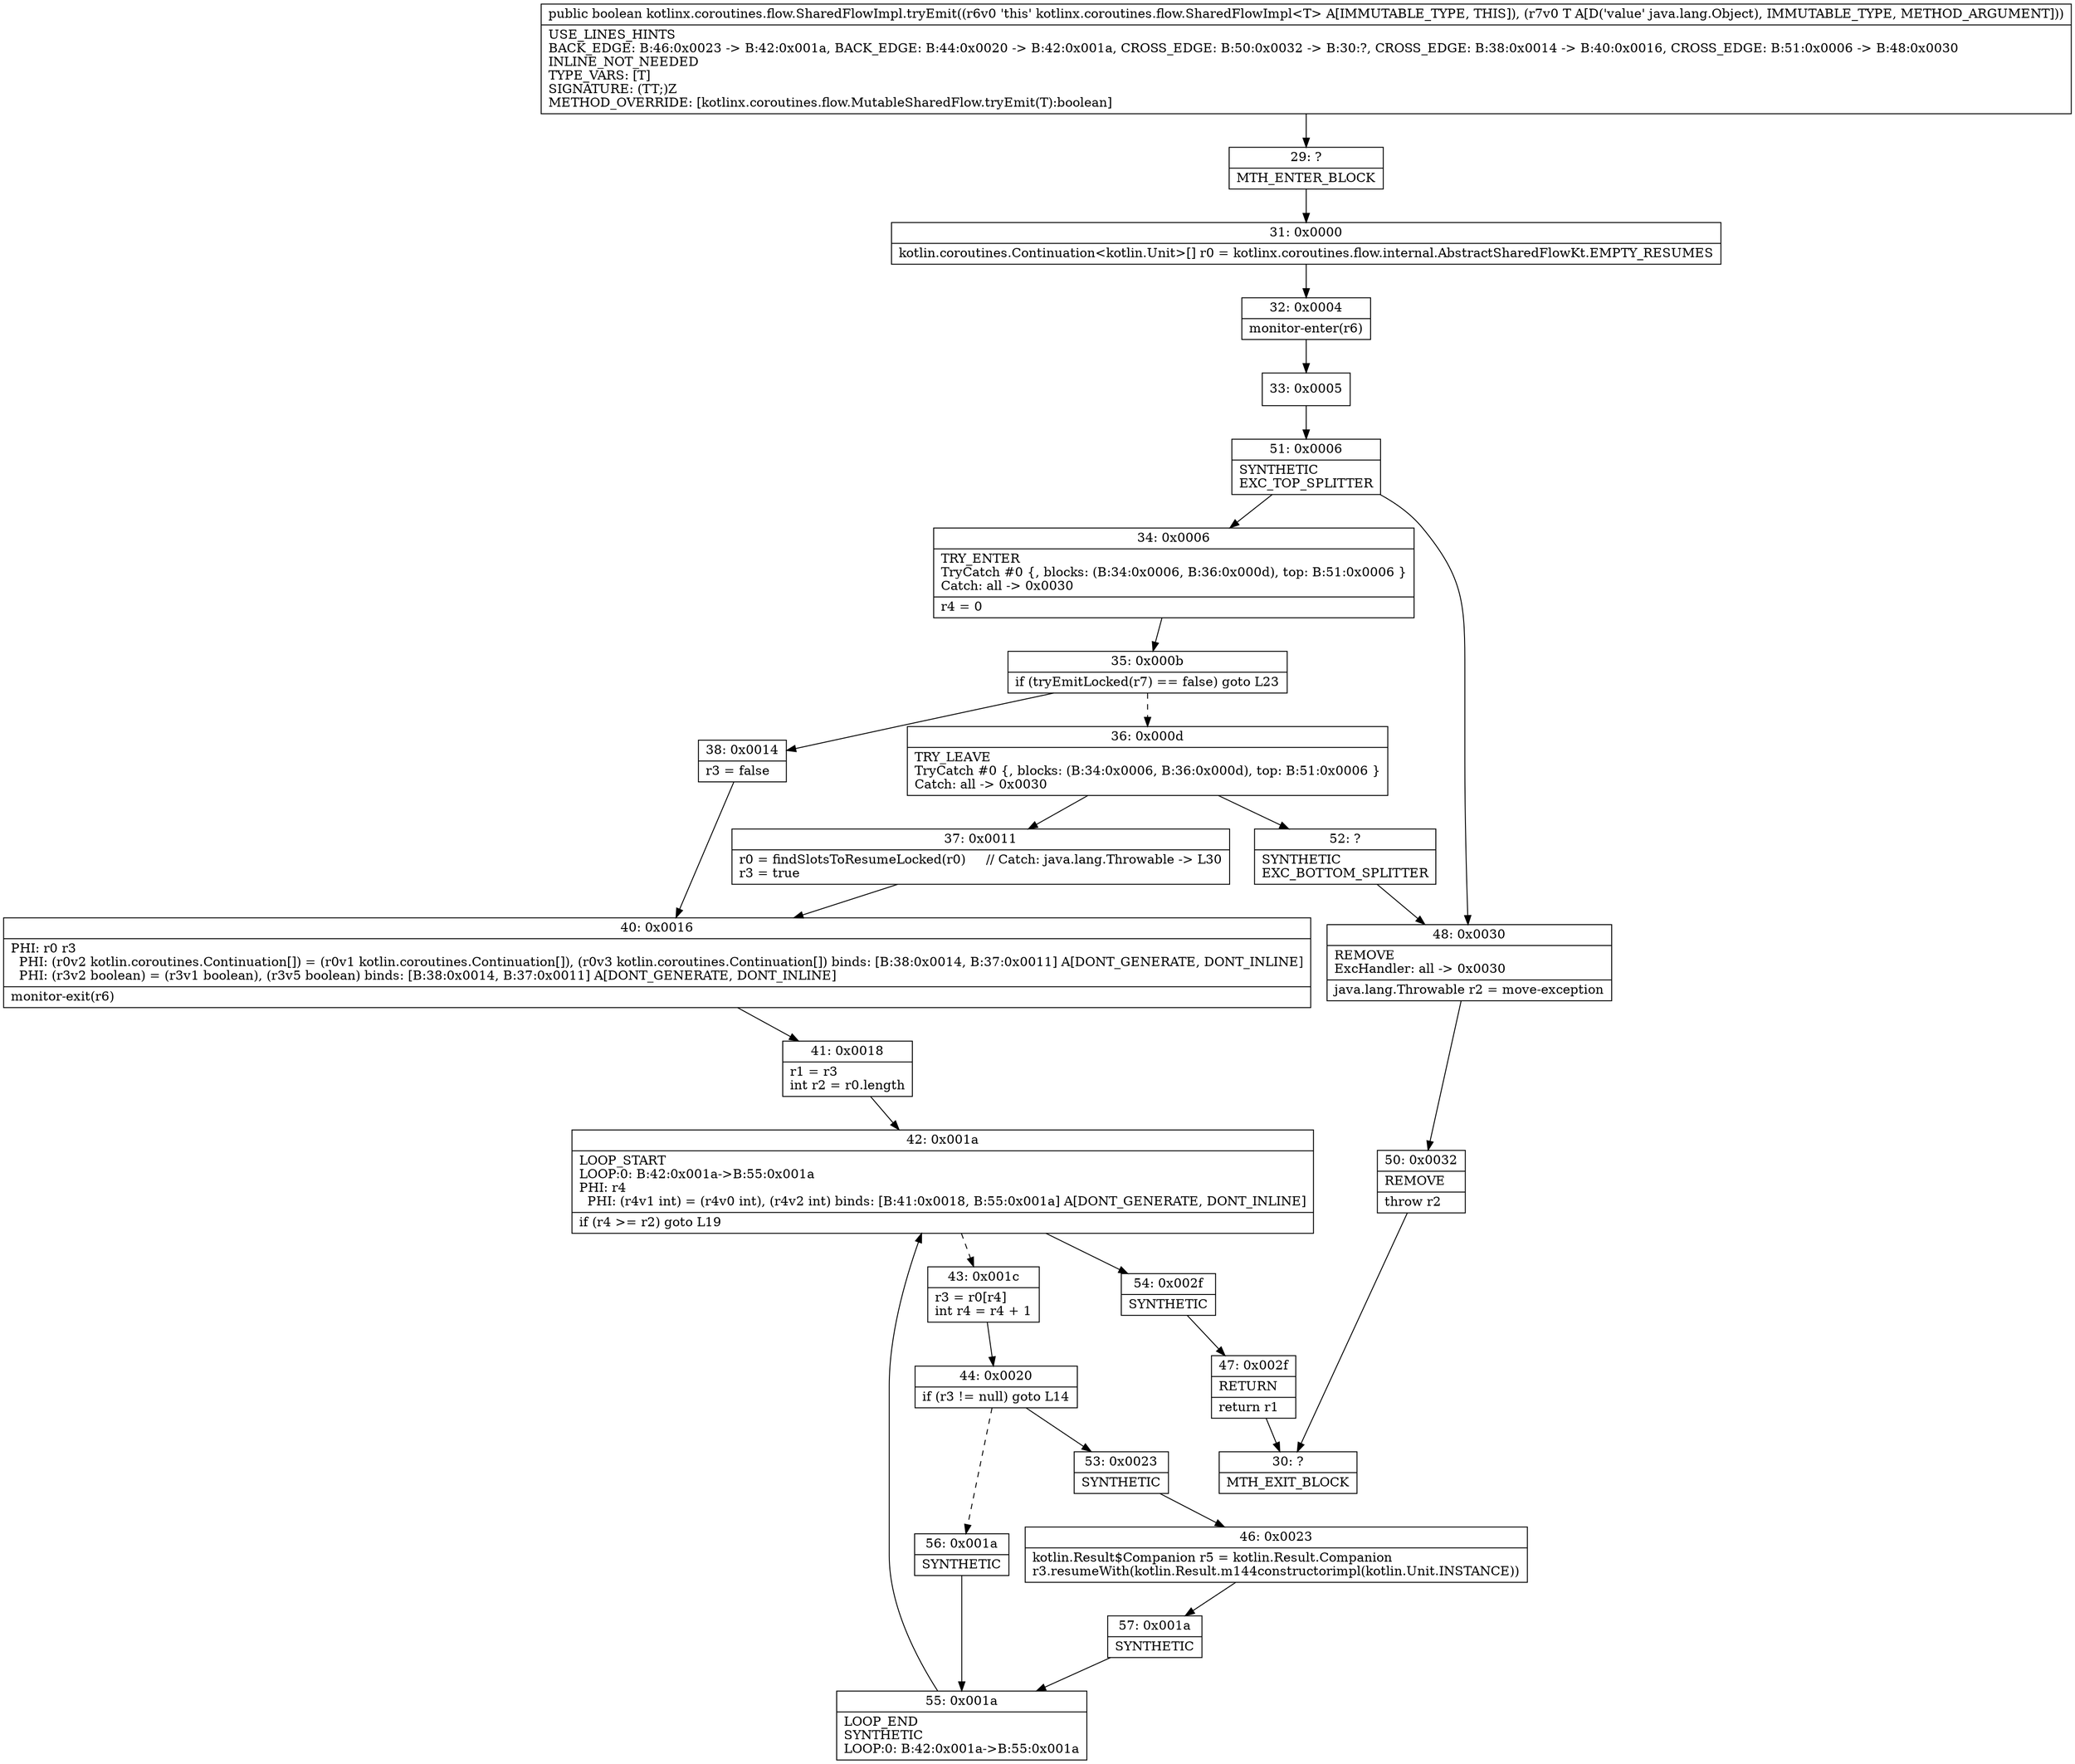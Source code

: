 digraph "CFG forkotlinx.coroutines.flow.SharedFlowImpl.tryEmit(Ljava\/lang\/Object;)Z" {
Node_29 [shape=record,label="{29\:\ ?|MTH_ENTER_BLOCK\l}"];
Node_31 [shape=record,label="{31\:\ 0x0000|kotlin.coroutines.Continuation\<kotlin.Unit\>[] r0 = kotlinx.coroutines.flow.internal.AbstractSharedFlowKt.EMPTY_RESUMES\l}"];
Node_32 [shape=record,label="{32\:\ 0x0004|monitor\-enter(r6)\l}"];
Node_33 [shape=record,label="{33\:\ 0x0005}"];
Node_51 [shape=record,label="{51\:\ 0x0006|SYNTHETIC\lEXC_TOP_SPLITTER\l}"];
Node_34 [shape=record,label="{34\:\ 0x0006|TRY_ENTER\lTryCatch #0 \{, blocks: (B:34:0x0006, B:36:0x000d), top: B:51:0x0006 \}\lCatch: all \-\> 0x0030\l|r4 = 0\l}"];
Node_35 [shape=record,label="{35\:\ 0x000b|if (tryEmitLocked(r7) == false) goto L23\l}"];
Node_36 [shape=record,label="{36\:\ 0x000d|TRY_LEAVE\lTryCatch #0 \{, blocks: (B:34:0x0006, B:36:0x000d), top: B:51:0x0006 \}\lCatch: all \-\> 0x0030\l}"];
Node_37 [shape=record,label="{37\:\ 0x0011|r0 = findSlotsToResumeLocked(r0)     \/\/ Catch: java.lang.Throwable \-\> L30\lr3 = true\l}"];
Node_40 [shape=record,label="{40\:\ 0x0016|PHI: r0 r3 \l  PHI: (r0v2 kotlin.coroutines.Continuation[]) = (r0v1 kotlin.coroutines.Continuation[]), (r0v3 kotlin.coroutines.Continuation[]) binds: [B:38:0x0014, B:37:0x0011] A[DONT_GENERATE, DONT_INLINE]\l  PHI: (r3v2 boolean) = (r3v1 boolean), (r3v5 boolean) binds: [B:38:0x0014, B:37:0x0011] A[DONT_GENERATE, DONT_INLINE]\l|monitor\-exit(r6)\l}"];
Node_41 [shape=record,label="{41\:\ 0x0018|r1 = r3\lint r2 = r0.length\l}"];
Node_42 [shape=record,label="{42\:\ 0x001a|LOOP_START\lLOOP:0: B:42:0x001a\-\>B:55:0x001a\lPHI: r4 \l  PHI: (r4v1 int) = (r4v0 int), (r4v2 int) binds: [B:41:0x0018, B:55:0x001a] A[DONT_GENERATE, DONT_INLINE]\l|if (r4 \>= r2) goto L19\l}"];
Node_43 [shape=record,label="{43\:\ 0x001c|r3 = r0[r4]\lint r4 = r4 + 1\l}"];
Node_44 [shape=record,label="{44\:\ 0x0020|if (r3 != null) goto L14\l}"];
Node_53 [shape=record,label="{53\:\ 0x0023|SYNTHETIC\l}"];
Node_46 [shape=record,label="{46\:\ 0x0023|kotlin.Result$Companion r5 = kotlin.Result.Companion\lr3.resumeWith(kotlin.Result.m144constructorimpl(kotlin.Unit.INSTANCE))\l}"];
Node_57 [shape=record,label="{57\:\ 0x001a|SYNTHETIC\l}"];
Node_55 [shape=record,label="{55\:\ 0x001a|LOOP_END\lSYNTHETIC\lLOOP:0: B:42:0x001a\-\>B:55:0x001a\l}"];
Node_56 [shape=record,label="{56\:\ 0x001a|SYNTHETIC\l}"];
Node_54 [shape=record,label="{54\:\ 0x002f|SYNTHETIC\l}"];
Node_47 [shape=record,label="{47\:\ 0x002f|RETURN\l|return r1\l}"];
Node_30 [shape=record,label="{30\:\ ?|MTH_EXIT_BLOCK\l}"];
Node_52 [shape=record,label="{52\:\ ?|SYNTHETIC\lEXC_BOTTOM_SPLITTER\l}"];
Node_38 [shape=record,label="{38\:\ 0x0014|r3 = false\l}"];
Node_48 [shape=record,label="{48\:\ 0x0030|REMOVE\lExcHandler: all \-\> 0x0030\l|java.lang.Throwable r2 = move\-exception\l}"];
Node_50 [shape=record,label="{50\:\ 0x0032|REMOVE\l|throw r2\l}"];
MethodNode[shape=record,label="{public boolean kotlinx.coroutines.flow.SharedFlowImpl.tryEmit((r6v0 'this' kotlinx.coroutines.flow.SharedFlowImpl\<T\> A[IMMUTABLE_TYPE, THIS]), (r7v0 T A[D('value' java.lang.Object), IMMUTABLE_TYPE, METHOD_ARGUMENT]))  | USE_LINES_HINTS\lBACK_EDGE: B:46:0x0023 \-\> B:42:0x001a, BACK_EDGE: B:44:0x0020 \-\> B:42:0x001a, CROSS_EDGE: B:50:0x0032 \-\> B:30:?, CROSS_EDGE: B:38:0x0014 \-\> B:40:0x0016, CROSS_EDGE: B:51:0x0006 \-\> B:48:0x0030\lINLINE_NOT_NEEDED\lTYPE_VARS: [T]\lSIGNATURE: (TT;)Z\lMETHOD_OVERRIDE: [kotlinx.coroutines.flow.MutableSharedFlow.tryEmit(T):boolean]\l}"];
MethodNode -> Node_29;Node_29 -> Node_31;
Node_31 -> Node_32;
Node_32 -> Node_33;
Node_33 -> Node_51;
Node_51 -> Node_34;
Node_51 -> Node_48;
Node_34 -> Node_35;
Node_35 -> Node_36[style=dashed];
Node_35 -> Node_38;
Node_36 -> Node_37;
Node_36 -> Node_52;
Node_37 -> Node_40;
Node_40 -> Node_41;
Node_41 -> Node_42;
Node_42 -> Node_43[style=dashed];
Node_42 -> Node_54;
Node_43 -> Node_44;
Node_44 -> Node_53;
Node_44 -> Node_56[style=dashed];
Node_53 -> Node_46;
Node_46 -> Node_57;
Node_57 -> Node_55;
Node_55 -> Node_42;
Node_56 -> Node_55;
Node_54 -> Node_47;
Node_47 -> Node_30;
Node_52 -> Node_48;
Node_38 -> Node_40;
Node_48 -> Node_50;
Node_50 -> Node_30;
}


